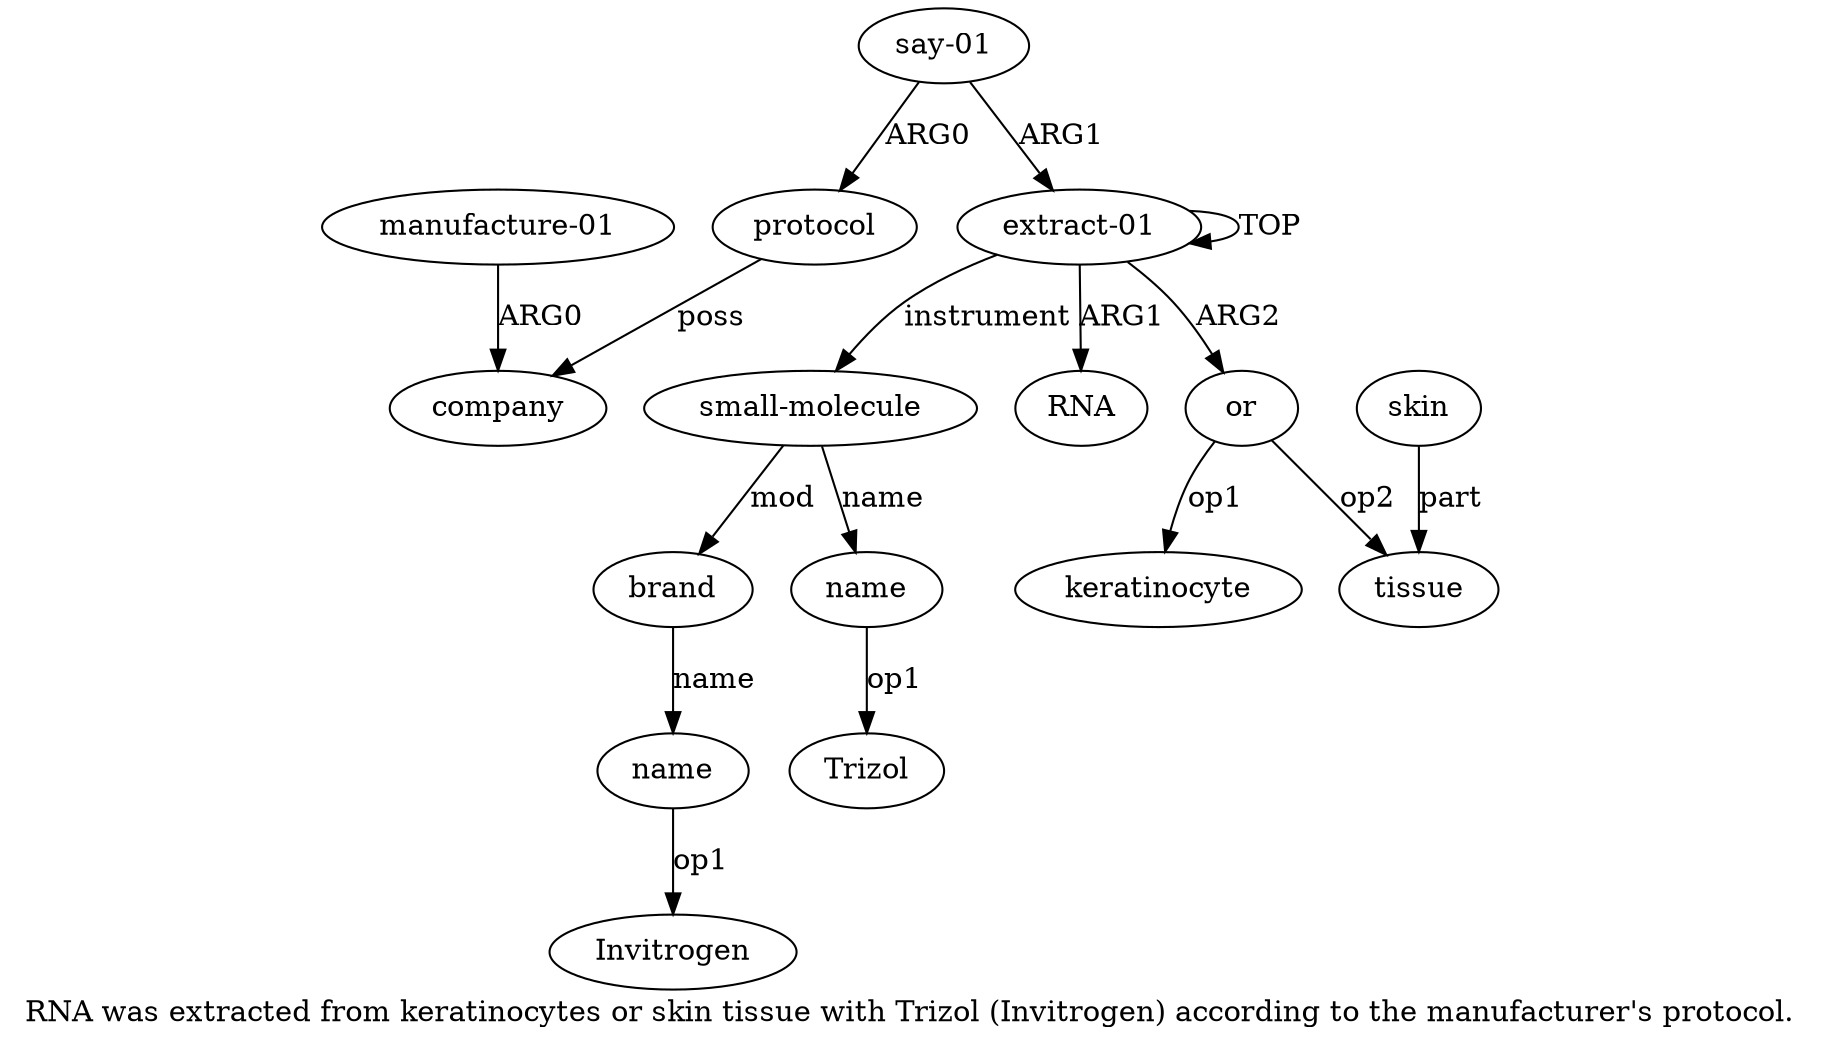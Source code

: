 digraph  {
	graph [label="RNA was extracted from keratinocytes or skin tissue with Trizol (Invitrogen) according to the manufacturer's protocol."];
	node [label="\N"];
	a11	 [color=black,
		gold_ind=11,
		gold_label=protocol,
		label=protocol,
		test_ind=11,
		test_label=protocol];
	a12	 [color=black,
		gold_ind=12,
		gold_label=company,
		label=company,
		test_ind=12,
		test_label=company];
	a11 -> a12 [key=0,
	color=black,
	gold_label=poss,
	label=poss,
	test_label=poss];
a10 [color=black,
	gold_ind=10,
	gold_label="say-01",
	label="say-01",
	test_ind=10,
	test_label="say-01"];
a10 -> a11 [key=0,
color=black,
gold_label=ARG0,
label=ARG0,
test_label=ARG0];
a0 [color=black,
gold_ind=0,
gold_label="extract-01",
label="extract-01",
test_ind=0,
test_label="extract-01"];
a10 -> a0 [key=0,
color=black,
gold_label=ARG1,
label=ARG1,
test_label=ARG1];
a13 [color=black,
gold_ind=13,
gold_label="manufacture-01",
label="manufacture-01",
test_ind=13,
test_label="manufacture-01"];
a13 -> a12 [key=0,
color=black,
gold_label=ARG0,
label=ARG0,
test_label=ARG0];
"a9 Invitrogen" [color=black,
gold_ind=-1,
gold_label=Invitrogen,
label=Invitrogen,
test_ind=-1,
test_label=Invitrogen];
"a7 Trizol" [color=black,
gold_ind=-1,
gold_label=Trizol,
label=Trizol,
test_ind=-1,
test_label=Trizol];
a1 [color=black,
gold_ind=1,
gold_label=RNA,
label=RNA,
test_ind=1,
test_label=RNA];
a0 -> a1 [key=0,
color=black,
gold_label=ARG1,
label=ARG1,
test_label=ARG1];
a0 -> a0 [key=0,
color=black,
gold_label=TOP,
label=TOP,
test_label=TOP];
a2 [color=black,
gold_ind=2,
gold_label=or,
label=or,
test_ind=2,
test_label=or];
a0 -> a2 [key=0,
color=black,
gold_label=ARG2,
label=ARG2,
test_label=ARG2];
a6 [color=black,
gold_ind=6,
gold_label="small-molecule",
label="small-molecule",
test_ind=6,
test_label="small-molecule"];
a0 -> a6 [key=0,
color=black,
gold_label=instrument,
label=instrument,
test_label=instrument];
a3 [color=black,
gold_ind=3,
gold_label=keratinocyte,
label=keratinocyte,
test_ind=3,
test_label=keratinocyte];
a2 -> a3 [key=0,
color=black,
gold_label=op1,
label=op1,
test_label=op1];
a4 [color=black,
gold_ind=4,
gold_label=tissue,
label=tissue,
test_ind=4,
test_label=tissue];
a2 -> a4 [key=0,
color=black,
gold_label=op2,
label=op2,
test_label=op2];
a5 [color=black,
gold_ind=5,
gold_label=skin,
label=skin,
test_ind=5,
test_label=skin];
a5 -> a4 [key=0,
color=black,
gold_label=part,
label=part,
test_label=part];
a7 [color=black,
gold_ind=7,
gold_label=name,
label=name,
test_ind=7,
test_label=name];
a7 -> "a7 Trizol" [key=0,
color=black,
gold_label=op1,
label=op1,
test_label=op1];
a6 -> a7 [key=0,
color=black,
gold_label=name,
label=name,
test_label=name];
a8 [color=black,
gold_ind=8,
gold_label=brand,
label=brand,
test_ind=8,
test_label=brand];
a6 -> a8 [key=0,
color=black,
gold_label=mod,
label=mod,
test_label=mod];
a9 [color=black,
gold_ind=9,
gold_label=name,
label=name,
test_ind=9,
test_label=name];
a9 -> "a9 Invitrogen" [key=0,
color=black,
gold_label=op1,
label=op1,
test_label=op1];
a8 -> a9 [key=0,
color=black,
gold_label=name,
label=name,
test_label=name];
}
